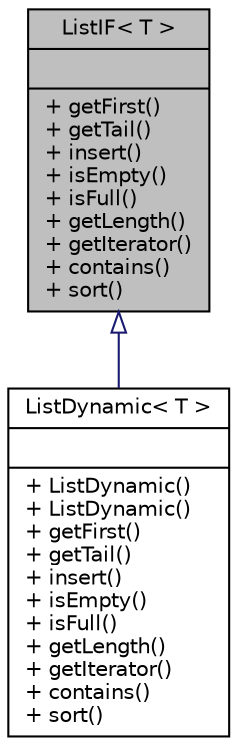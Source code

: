 digraph G
{
  edge [fontname="Helvetica",fontsize="10",labelfontname="Helvetica",labelfontsize="10"];
  node [fontname="Helvetica",fontsize="10",shape=record];
  Node1 [label="{ListIF\< T \>\n||+ getFirst()\l+ getTail()\l+ insert()\l+ isEmpty()\l+ isFull()\l+ getLength()\l+ getIterator()\l+ contains()\l+ sort()\l}",height=0.2,width=0.4,color="black", fillcolor="grey75", style="filled" fontcolor="black"];
  Node1 -> Node2 [dir="back",color="midnightblue",fontsize="10",style="solid",arrowtail="onormal",fontname="Helvetica"];
  Node2 [label="{ListDynamic\< T \>\n||+ ListDynamic()\l+ ListDynamic()\l+ getFirst()\l+ getTail()\l+ insert()\l+ isEmpty()\l+ isFull()\l+ getLength()\l+ getIterator()\l+ contains()\l+ sort()\l}",height=0.2,width=0.4,color="black", fillcolor="white", style="filled",URL="$d0/def/classListDynamic_3_01T_01_4.html"];
}
